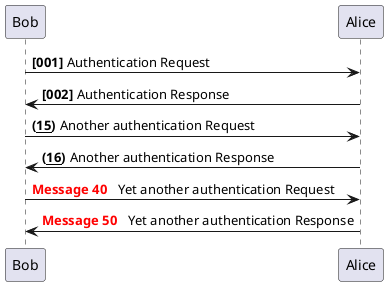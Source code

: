 @@startuml
actor Leiturista
actor Empreiteira
control SGLBatch
control SGLEmpreiteira 
control SGLColetor
control CCS 


CCS -> SGLBatch : Entrega arquivos de carga
SGLBatch -> SGLEmpreiteira: Disponibiliza arquivos de carga
Empreiteira -> SGLEmpreiteira: Dispara trabalho para equipes
Leiturista -> SGLColetor: Carrega arquivos
SGLColetor -> SGLEmpreiteira: Busca arquivos
Leiturista -> SGLColetor: Realiza leituras
SGLColetor -> SGLEmpreiteira: Realiza backup
Leiturista -> SGLColetor: Descarrega arquivos
SGLColetor -> SGLEmpreiteira: Upload dos arquivos
Empreiteira -> SGLEmpreiteira: Valida dados carregados
SGLEmpreiteira -> SGLBatch: Disponibiliza dados do SGLBatch.
SGLBatch -> CSS: Devolve!!! arquivos de retorno para o SAP.



@@enduml


@startuml
autonumber "<b>[000]"
Bob -> Alice : Authentication Request
Bob <- Alice : Authentication Response

autonumber 15 "<b>(<u>##</u>)"
Bob -> Alice : Another authentication Request
Bob <- Alice : Another authentication Response

autonumber 40 10 "<font color=red><b>Message 0  "
Bob -> Alice : Yet another authentication Request
Bob <- Alice : Yet another authentication Response

@enduml

@startuml
skinparam sequenceArrowThickness 2
skinparam roundcorner 20
skinparam maxmessagesize 60
skinparam sequenceParticipant underline

actor User
participant "First Class" as A
participant "Second Class" as B
participant "Last Class" as C

User -> A: DoWork
activate A

A -> B: Create Request
activate B

B -> C: DoWork
activate C
C --> B: WorkDone
destroy C

B --> A: Request Created
deactivate B

A --> User: Done
deactivate A

@enduml


@startuml

start

if (Graphviz installed?) then (yes)
  :process all\ndiagrams;
else (no)
  :process only
  __sequence__ and __activity__ diagrams;
endif

stop

@enduml

@startuml

start
:foo1;
floating note left: This is a note
:foo2;
note right
  This note is on several
  //lines// and can
  contain <b>HTML</b>
  ====
  * Calling the method ""foo()"" is prohibited
end note
stop

@enduml